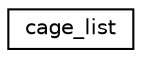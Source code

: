 digraph "Graphical Class Hierarchy"
{
  edge [fontname="Helvetica",fontsize="10",labelfontname="Helvetica",labelfontsize="10"];
  node [fontname="Helvetica",fontsize="10",shape=record];
  rankdir="LR";
  Node1 [label="cage_list",height=0.2,width=0.4,color="black", fillcolor="white", style="filled",URL="$classcage__list.html"];
}

